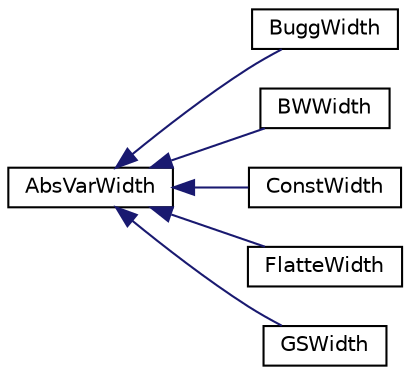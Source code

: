 digraph "Graphical Class Hierarchy"
{
  edge [fontname="Helvetica",fontsize="10",labelfontname="Helvetica",labelfontsize="10"];
  node [fontname="Helvetica",fontsize="10",shape=record];
  rankdir="LR";
  Node1 [label="AbsVarWidth",height=0.2,width=0.4,color="black", fillcolor="white", style="filled",URL="$class_abs_var_width.html"];
  Node1 -> Node2 [dir="back",color="midnightblue",fontsize="10",style="solid",fontname="Helvetica"];
  Node2 [label="BuggWidth",height=0.2,width=0.4,color="black", fillcolor="white", style="filled",URL="$class_bugg_width.html"];
  Node1 -> Node3 [dir="back",color="midnightblue",fontsize="10",style="solid",fontname="Helvetica"];
  Node3 [label="BWWidth",height=0.2,width=0.4,color="black", fillcolor="white", style="filled",URL="$class_b_w_width.html"];
  Node1 -> Node4 [dir="back",color="midnightblue",fontsize="10",style="solid",fontname="Helvetica"];
  Node4 [label="ConstWidth",height=0.2,width=0.4,color="black", fillcolor="white", style="filled",URL="$class_const_width.html"];
  Node1 -> Node5 [dir="back",color="midnightblue",fontsize="10",style="solid",fontname="Helvetica"];
  Node5 [label="FlatteWidth",height=0.2,width=0.4,color="black", fillcolor="white", style="filled",URL="$class_flatte_width.html"];
  Node1 -> Node6 [dir="back",color="midnightblue",fontsize="10",style="solid",fontname="Helvetica"];
  Node6 [label="GSWidth",height=0.2,width=0.4,color="black", fillcolor="white", style="filled",URL="$class_g_s_width.html"];
}
